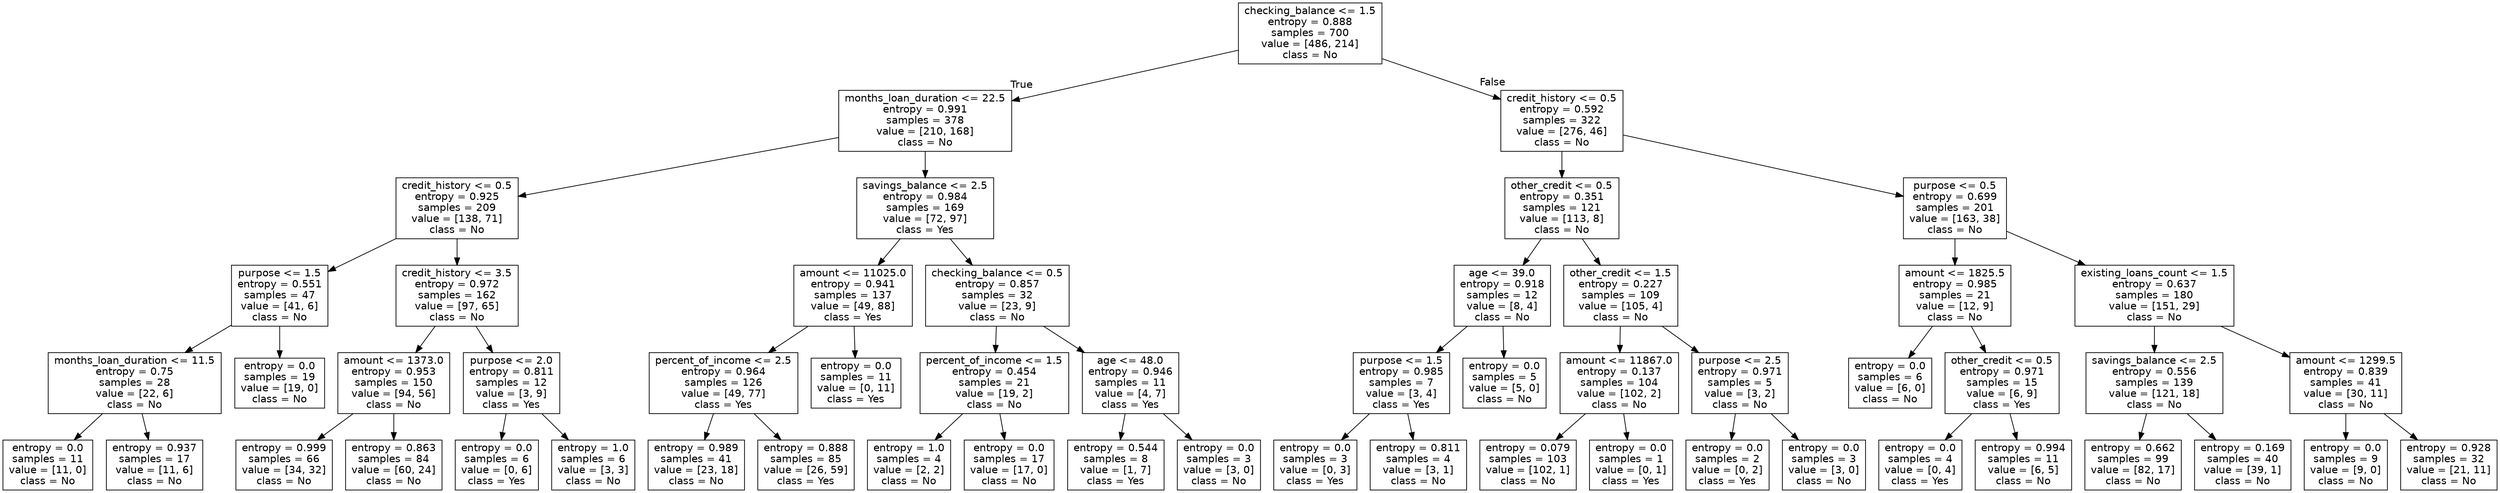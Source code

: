 digraph Tree {
node [shape=box, fontname="helvetica"] ;
edge [fontname="helvetica"] ;
0 [label="checking_balance <= 1.5\nentropy = 0.888\nsamples = 700\nvalue = [486, 214]\nclass = No"] ;
1 [label="months_loan_duration <= 22.5\nentropy = 0.991\nsamples = 378\nvalue = [210, 168]\nclass = No"] ;
0 -> 1 [labeldistance=2.5, labelangle=45, headlabel="True"] ;
2 [label="credit_history <= 0.5\nentropy = 0.925\nsamples = 209\nvalue = [138, 71]\nclass = No"] ;
1 -> 2 ;
3 [label="purpose <= 1.5\nentropy = 0.551\nsamples = 47\nvalue = [41, 6]\nclass = No"] ;
2 -> 3 ;
4 [label="months_loan_duration <= 11.5\nentropy = 0.75\nsamples = 28\nvalue = [22, 6]\nclass = No"] ;
3 -> 4 ;
5 [label="entropy = 0.0\nsamples = 11\nvalue = [11, 0]\nclass = No"] ;
4 -> 5 ;
6 [label="entropy = 0.937\nsamples = 17\nvalue = [11, 6]\nclass = No"] ;
4 -> 6 ;
7 [label="entropy = 0.0\nsamples = 19\nvalue = [19, 0]\nclass = No"] ;
3 -> 7 ;
8 [label="credit_history <= 3.5\nentropy = 0.972\nsamples = 162\nvalue = [97, 65]\nclass = No"] ;
2 -> 8 ;
9 [label="amount <= 1373.0\nentropy = 0.953\nsamples = 150\nvalue = [94, 56]\nclass = No"] ;
8 -> 9 ;
10 [label="entropy = 0.999\nsamples = 66\nvalue = [34, 32]\nclass = No"] ;
9 -> 10 ;
11 [label="entropy = 0.863\nsamples = 84\nvalue = [60, 24]\nclass = No"] ;
9 -> 11 ;
12 [label="purpose <= 2.0\nentropy = 0.811\nsamples = 12\nvalue = [3, 9]\nclass = Yes"] ;
8 -> 12 ;
13 [label="entropy = 0.0\nsamples = 6\nvalue = [0, 6]\nclass = Yes"] ;
12 -> 13 ;
14 [label="entropy = 1.0\nsamples = 6\nvalue = [3, 3]\nclass = No"] ;
12 -> 14 ;
15 [label="savings_balance <= 2.5\nentropy = 0.984\nsamples = 169\nvalue = [72, 97]\nclass = Yes"] ;
1 -> 15 ;
16 [label="amount <= 11025.0\nentropy = 0.941\nsamples = 137\nvalue = [49, 88]\nclass = Yes"] ;
15 -> 16 ;
17 [label="percent_of_income <= 2.5\nentropy = 0.964\nsamples = 126\nvalue = [49, 77]\nclass = Yes"] ;
16 -> 17 ;
18 [label="entropy = 0.989\nsamples = 41\nvalue = [23, 18]\nclass = No"] ;
17 -> 18 ;
19 [label="entropy = 0.888\nsamples = 85\nvalue = [26, 59]\nclass = Yes"] ;
17 -> 19 ;
20 [label="entropy = 0.0\nsamples = 11\nvalue = [0, 11]\nclass = Yes"] ;
16 -> 20 ;
21 [label="checking_balance <= 0.5\nentropy = 0.857\nsamples = 32\nvalue = [23, 9]\nclass = No"] ;
15 -> 21 ;
22 [label="percent_of_income <= 1.5\nentropy = 0.454\nsamples = 21\nvalue = [19, 2]\nclass = No"] ;
21 -> 22 ;
23 [label="entropy = 1.0\nsamples = 4\nvalue = [2, 2]\nclass = No"] ;
22 -> 23 ;
24 [label="entropy = 0.0\nsamples = 17\nvalue = [17, 0]\nclass = No"] ;
22 -> 24 ;
25 [label="age <= 48.0\nentropy = 0.946\nsamples = 11\nvalue = [4, 7]\nclass = Yes"] ;
21 -> 25 ;
26 [label="entropy = 0.544\nsamples = 8\nvalue = [1, 7]\nclass = Yes"] ;
25 -> 26 ;
27 [label="entropy = 0.0\nsamples = 3\nvalue = [3, 0]\nclass = No"] ;
25 -> 27 ;
28 [label="credit_history <= 0.5\nentropy = 0.592\nsamples = 322\nvalue = [276, 46]\nclass = No"] ;
0 -> 28 [labeldistance=2.5, labelangle=-45, headlabel="False"] ;
29 [label="other_credit <= 0.5\nentropy = 0.351\nsamples = 121\nvalue = [113, 8]\nclass = No"] ;
28 -> 29 ;
30 [label="age <= 39.0\nentropy = 0.918\nsamples = 12\nvalue = [8, 4]\nclass = No"] ;
29 -> 30 ;
31 [label="purpose <= 1.5\nentropy = 0.985\nsamples = 7\nvalue = [3, 4]\nclass = Yes"] ;
30 -> 31 ;
32 [label="entropy = 0.0\nsamples = 3\nvalue = [0, 3]\nclass = Yes"] ;
31 -> 32 ;
33 [label="entropy = 0.811\nsamples = 4\nvalue = [3, 1]\nclass = No"] ;
31 -> 33 ;
34 [label="entropy = 0.0\nsamples = 5\nvalue = [5, 0]\nclass = No"] ;
30 -> 34 ;
35 [label="other_credit <= 1.5\nentropy = 0.227\nsamples = 109\nvalue = [105, 4]\nclass = No"] ;
29 -> 35 ;
36 [label="amount <= 11867.0\nentropy = 0.137\nsamples = 104\nvalue = [102, 2]\nclass = No"] ;
35 -> 36 ;
37 [label="entropy = 0.079\nsamples = 103\nvalue = [102, 1]\nclass = No"] ;
36 -> 37 ;
38 [label="entropy = 0.0\nsamples = 1\nvalue = [0, 1]\nclass = Yes"] ;
36 -> 38 ;
39 [label="purpose <= 2.5\nentropy = 0.971\nsamples = 5\nvalue = [3, 2]\nclass = No"] ;
35 -> 39 ;
40 [label="entropy = 0.0\nsamples = 2\nvalue = [0, 2]\nclass = Yes"] ;
39 -> 40 ;
41 [label="entropy = 0.0\nsamples = 3\nvalue = [3, 0]\nclass = No"] ;
39 -> 41 ;
42 [label="purpose <= 0.5\nentropy = 0.699\nsamples = 201\nvalue = [163, 38]\nclass = No"] ;
28 -> 42 ;
43 [label="amount <= 1825.5\nentropy = 0.985\nsamples = 21\nvalue = [12, 9]\nclass = No"] ;
42 -> 43 ;
44 [label="entropy = 0.0\nsamples = 6\nvalue = [6, 0]\nclass = No"] ;
43 -> 44 ;
45 [label="other_credit <= 0.5\nentropy = 0.971\nsamples = 15\nvalue = [6, 9]\nclass = Yes"] ;
43 -> 45 ;
46 [label="entropy = 0.0\nsamples = 4\nvalue = [0, 4]\nclass = Yes"] ;
45 -> 46 ;
47 [label="entropy = 0.994\nsamples = 11\nvalue = [6, 5]\nclass = No"] ;
45 -> 47 ;
48 [label="existing_loans_count <= 1.5\nentropy = 0.637\nsamples = 180\nvalue = [151, 29]\nclass = No"] ;
42 -> 48 ;
49 [label="savings_balance <= 2.5\nentropy = 0.556\nsamples = 139\nvalue = [121, 18]\nclass = No"] ;
48 -> 49 ;
50 [label="entropy = 0.662\nsamples = 99\nvalue = [82, 17]\nclass = No"] ;
49 -> 50 ;
51 [label="entropy = 0.169\nsamples = 40\nvalue = [39, 1]\nclass = No"] ;
49 -> 51 ;
52 [label="amount <= 1299.5\nentropy = 0.839\nsamples = 41\nvalue = [30, 11]\nclass = No"] ;
48 -> 52 ;
53 [label="entropy = 0.0\nsamples = 9\nvalue = [9, 0]\nclass = No"] ;
52 -> 53 ;
54 [label="entropy = 0.928\nsamples = 32\nvalue = [21, 11]\nclass = No"] ;
52 -> 54 ;
}